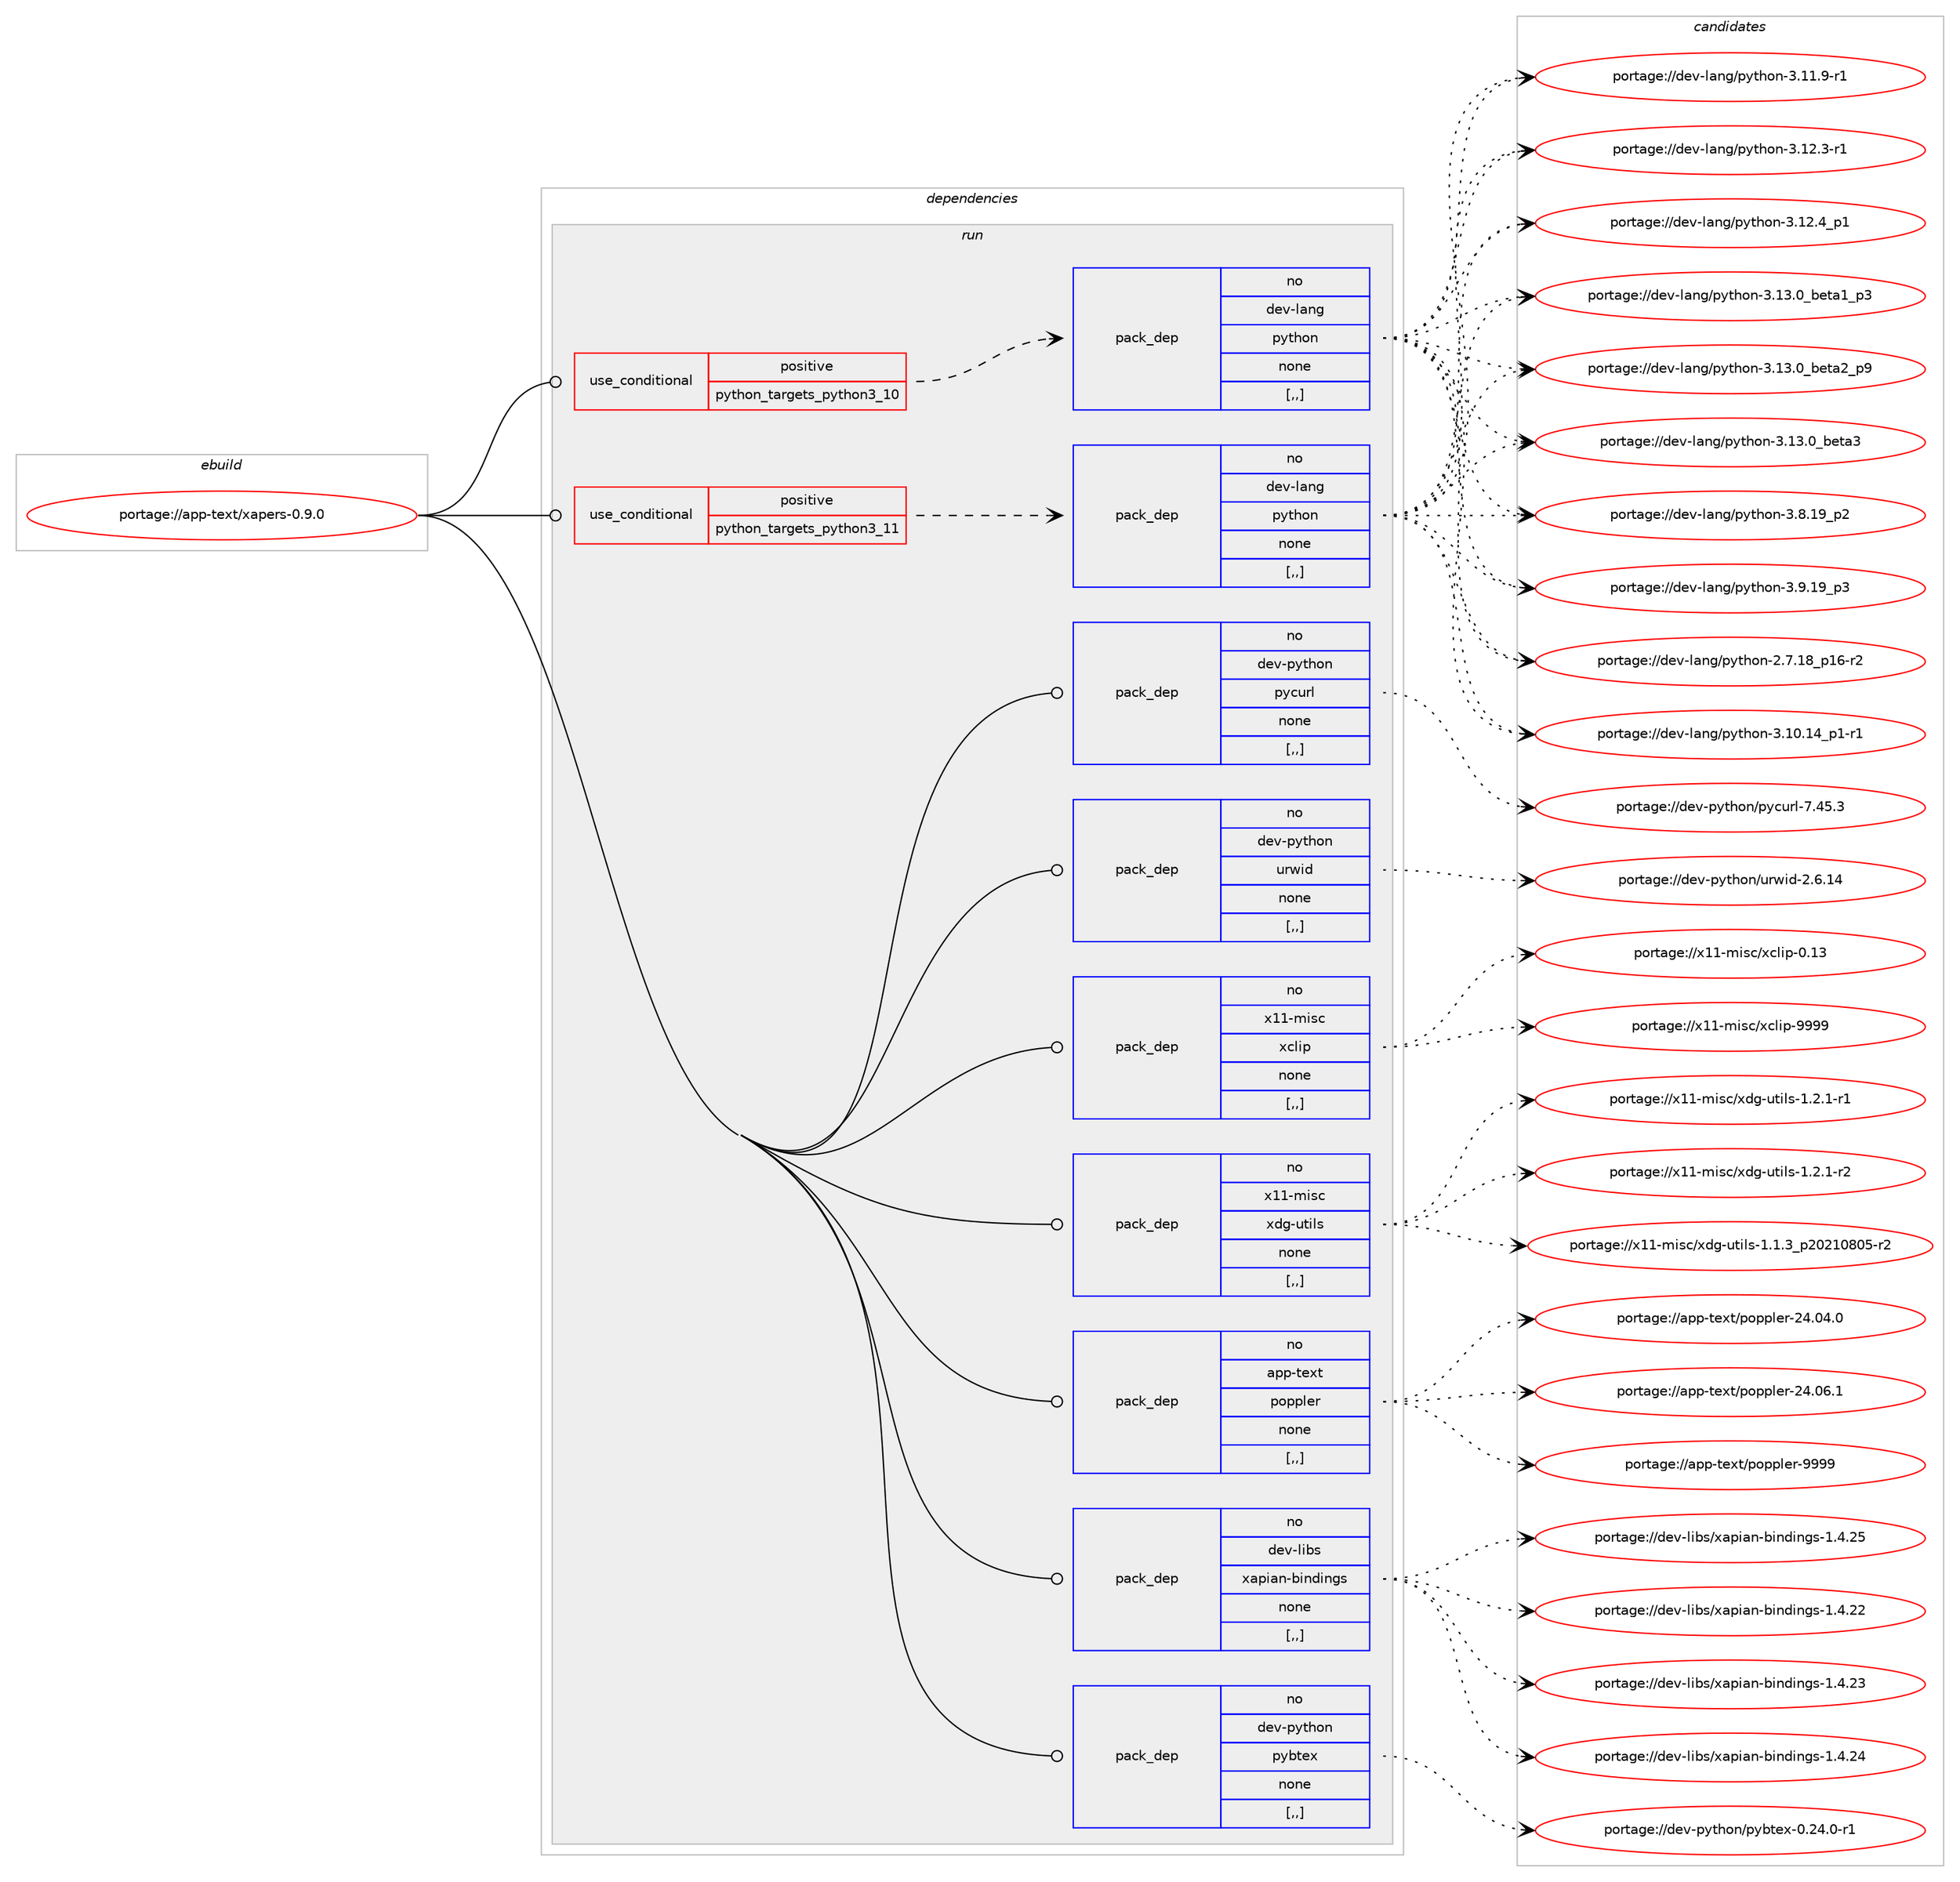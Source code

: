 digraph prolog {

# *************
# Graph options
# *************

newrank=true;
concentrate=true;
compound=true;
graph [rankdir=LR,fontname=Helvetica,fontsize=10,ranksep=1.5];#, ranksep=2.5, nodesep=0.2];
edge  [arrowhead=vee];
node  [fontname=Helvetica,fontsize=10];

# **********
# The ebuild
# **********

subgraph cluster_leftcol {
color=gray;
rank=same;
label=<<i>ebuild</i>>;
id [label="portage://app-text/xapers-0.9.0", color=red, width=4, href="../app-text/xapers-0.9.0.svg"];
}

# ****************
# The dependencies
# ****************

subgraph cluster_midcol {
color=gray;
label=<<i>dependencies</i>>;
subgraph cluster_compile {
fillcolor="#eeeeee";
style=filled;
label=<<i>compile</i>>;
}
subgraph cluster_compileandrun {
fillcolor="#eeeeee";
style=filled;
label=<<i>compile and run</i>>;
}
subgraph cluster_run {
fillcolor="#eeeeee";
style=filled;
label=<<i>run</i>>;
subgraph cond15804 {
dependency58781 [label=<<TABLE BORDER="0" CELLBORDER="1" CELLSPACING="0" CELLPADDING="4"><TR><TD ROWSPAN="3" CELLPADDING="10">use_conditional</TD></TR><TR><TD>positive</TD></TR><TR><TD>python_targets_python3_10</TD></TR></TABLE>>, shape=none, color=red];
subgraph pack42491 {
dependency58782 [label=<<TABLE BORDER="0" CELLBORDER="1" CELLSPACING="0" CELLPADDING="4" WIDTH="220"><TR><TD ROWSPAN="6" CELLPADDING="30">pack_dep</TD></TR><TR><TD WIDTH="110">no</TD></TR><TR><TD>dev-lang</TD></TR><TR><TD>python</TD></TR><TR><TD>none</TD></TR><TR><TD>[,,]</TD></TR></TABLE>>, shape=none, color=blue];
}
dependency58781:e -> dependency58782:w [weight=20,style="dashed",arrowhead="vee"];
}
id:e -> dependency58781:w [weight=20,style="solid",arrowhead="odot"];
subgraph cond15805 {
dependency58783 [label=<<TABLE BORDER="0" CELLBORDER="1" CELLSPACING="0" CELLPADDING="4"><TR><TD ROWSPAN="3" CELLPADDING="10">use_conditional</TD></TR><TR><TD>positive</TD></TR><TR><TD>python_targets_python3_11</TD></TR></TABLE>>, shape=none, color=red];
subgraph pack42492 {
dependency58784 [label=<<TABLE BORDER="0" CELLBORDER="1" CELLSPACING="0" CELLPADDING="4" WIDTH="220"><TR><TD ROWSPAN="6" CELLPADDING="30">pack_dep</TD></TR><TR><TD WIDTH="110">no</TD></TR><TR><TD>dev-lang</TD></TR><TR><TD>python</TD></TR><TR><TD>none</TD></TR><TR><TD>[,,]</TD></TR></TABLE>>, shape=none, color=blue];
}
dependency58783:e -> dependency58784:w [weight=20,style="dashed",arrowhead="vee"];
}
id:e -> dependency58783:w [weight=20,style="solid",arrowhead="odot"];
subgraph pack42493 {
dependency58785 [label=<<TABLE BORDER="0" CELLBORDER="1" CELLSPACING="0" CELLPADDING="4" WIDTH="220"><TR><TD ROWSPAN="6" CELLPADDING="30">pack_dep</TD></TR><TR><TD WIDTH="110">no</TD></TR><TR><TD>app-text</TD></TR><TR><TD>poppler</TD></TR><TR><TD>none</TD></TR><TR><TD>[,,]</TD></TR></TABLE>>, shape=none, color=blue];
}
id:e -> dependency58785:w [weight=20,style="solid",arrowhead="odot"];
subgraph pack42494 {
dependency58786 [label=<<TABLE BORDER="0" CELLBORDER="1" CELLSPACING="0" CELLPADDING="4" WIDTH="220"><TR><TD ROWSPAN="6" CELLPADDING="30">pack_dep</TD></TR><TR><TD WIDTH="110">no</TD></TR><TR><TD>dev-libs</TD></TR><TR><TD>xapian-bindings</TD></TR><TR><TD>none</TD></TR><TR><TD>[,,]</TD></TR></TABLE>>, shape=none, color=blue];
}
id:e -> dependency58786:w [weight=20,style="solid",arrowhead="odot"];
subgraph pack42495 {
dependency58787 [label=<<TABLE BORDER="0" CELLBORDER="1" CELLSPACING="0" CELLPADDING="4" WIDTH="220"><TR><TD ROWSPAN="6" CELLPADDING="30">pack_dep</TD></TR><TR><TD WIDTH="110">no</TD></TR><TR><TD>dev-python</TD></TR><TR><TD>pybtex</TD></TR><TR><TD>none</TD></TR><TR><TD>[,,]</TD></TR></TABLE>>, shape=none, color=blue];
}
id:e -> dependency58787:w [weight=20,style="solid",arrowhead="odot"];
subgraph pack42496 {
dependency58788 [label=<<TABLE BORDER="0" CELLBORDER="1" CELLSPACING="0" CELLPADDING="4" WIDTH="220"><TR><TD ROWSPAN="6" CELLPADDING="30">pack_dep</TD></TR><TR><TD WIDTH="110">no</TD></TR><TR><TD>dev-python</TD></TR><TR><TD>pycurl</TD></TR><TR><TD>none</TD></TR><TR><TD>[,,]</TD></TR></TABLE>>, shape=none, color=blue];
}
id:e -> dependency58788:w [weight=20,style="solid",arrowhead="odot"];
subgraph pack42497 {
dependency58789 [label=<<TABLE BORDER="0" CELLBORDER="1" CELLSPACING="0" CELLPADDING="4" WIDTH="220"><TR><TD ROWSPAN="6" CELLPADDING="30">pack_dep</TD></TR><TR><TD WIDTH="110">no</TD></TR><TR><TD>dev-python</TD></TR><TR><TD>urwid</TD></TR><TR><TD>none</TD></TR><TR><TD>[,,]</TD></TR></TABLE>>, shape=none, color=blue];
}
id:e -> dependency58789:w [weight=20,style="solid",arrowhead="odot"];
subgraph pack42498 {
dependency58790 [label=<<TABLE BORDER="0" CELLBORDER="1" CELLSPACING="0" CELLPADDING="4" WIDTH="220"><TR><TD ROWSPAN="6" CELLPADDING="30">pack_dep</TD></TR><TR><TD WIDTH="110">no</TD></TR><TR><TD>x11-misc</TD></TR><TR><TD>xclip</TD></TR><TR><TD>none</TD></TR><TR><TD>[,,]</TD></TR></TABLE>>, shape=none, color=blue];
}
id:e -> dependency58790:w [weight=20,style="solid",arrowhead="odot"];
subgraph pack42499 {
dependency58791 [label=<<TABLE BORDER="0" CELLBORDER="1" CELLSPACING="0" CELLPADDING="4" WIDTH="220"><TR><TD ROWSPAN="6" CELLPADDING="30">pack_dep</TD></TR><TR><TD WIDTH="110">no</TD></TR><TR><TD>x11-misc</TD></TR><TR><TD>xdg-utils</TD></TR><TR><TD>none</TD></TR><TR><TD>[,,]</TD></TR></TABLE>>, shape=none, color=blue];
}
id:e -> dependency58791:w [weight=20,style="solid",arrowhead="odot"];
}
}

# **************
# The candidates
# **************

subgraph cluster_choices {
rank=same;
color=gray;
label=<<i>candidates</i>>;

subgraph choice42491 {
color=black;
nodesep=1;
choice100101118451089711010347112121116104111110455046554649569511249544511450 [label="portage://dev-lang/python-2.7.18_p16-r2", color=red, width=4,href="../dev-lang/python-2.7.18_p16-r2.svg"];
choice100101118451089711010347112121116104111110455146494846495295112494511449 [label="portage://dev-lang/python-3.10.14_p1-r1", color=red, width=4,href="../dev-lang/python-3.10.14_p1-r1.svg"];
choice100101118451089711010347112121116104111110455146494946574511449 [label="portage://dev-lang/python-3.11.9-r1", color=red, width=4,href="../dev-lang/python-3.11.9-r1.svg"];
choice100101118451089711010347112121116104111110455146495046514511449 [label="portage://dev-lang/python-3.12.3-r1", color=red, width=4,href="../dev-lang/python-3.12.3-r1.svg"];
choice100101118451089711010347112121116104111110455146495046529511249 [label="portage://dev-lang/python-3.12.4_p1", color=red, width=4,href="../dev-lang/python-3.12.4_p1.svg"];
choice10010111845108971101034711212111610411111045514649514648959810111697499511251 [label="portage://dev-lang/python-3.13.0_beta1_p3", color=red, width=4,href="../dev-lang/python-3.13.0_beta1_p3.svg"];
choice10010111845108971101034711212111610411111045514649514648959810111697509511257 [label="portage://dev-lang/python-3.13.0_beta2_p9", color=red, width=4,href="../dev-lang/python-3.13.0_beta2_p9.svg"];
choice1001011184510897110103471121211161041111104551464951464895981011169751 [label="portage://dev-lang/python-3.13.0_beta3", color=red, width=4,href="../dev-lang/python-3.13.0_beta3.svg"];
choice100101118451089711010347112121116104111110455146564649579511250 [label="portage://dev-lang/python-3.8.19_p2", color=red, width=4,href="../dev-lang/python-3.8.19_p2.svg"];
choice100101118451089711010347112121116104111110455146574649579511251 [label="portage://dev-lang/python-3.9.19_p3", color=red, width=4,href="../dev-lang/python-3.9.19_p3.svg"];
dependency58782:e -> choice100101118451089711010347112121116104111110455046554649569511249544511450:w [style=dotted,weight="100"];
dependency58782:e -> choice100101118451089711010347112121116104111110455146494846495295112494511449:w [style=dotted,weight="100"];
dependency58782:e -> choice100101118451089711010347112121116104111110455146494946574511449:w [style=dotted,weight="100"];
dependency58782:e -> choice100101118451089711010347112121116104111110455146495046514511449:w [style=dotted,weight="100"];
dependency58782:e -> choice100101118451089711010347112121116104111110455146495046529511249:w [style=dotted,weight="100"];
dependency58782:e -> choice10010111845108971101034711212111610411111045514649514648959810111697499511251:w [style=dotted,weight="100"];
dependency58782:e -> choice10010111845108971101034711212111610411111045514649514648959810111697509511257:w [style=dotted,weight="100"];
dependency58782:e -> choice1001011184510897110103471121211161041111104551464951464895981011169751:w [style=dotted,weight="100"];
dependency58782:e -> choice100101118451089711010347112121116104111110455146564649579511250:w [style=dotted,weight="100"];
dependency58782:e -> choice100101118451089711010347112121116104111110455146574649579511251:w [style=dotted,weight="100"];
}
subgraph choice42492 {
color=black;
nodesep=1;
choice100101118451089711010347112121116104111110455046554649569511249544511450 [label="portage://dev-lang/python-2.7.18_p16-r2", color=red, width=4,href="../dev-lang/python-2.7.18_p16-r2.svg"];
choice100101118451089711010347112121116104111110455146494846495295112494511449 [label="portage://dev-lang/python-3.10.14_p1-r1", color=red, width=4,href="../dev-lang/python-3.10.14_p1-r1.svg"];
choice100101118451089711010347112121116104111110455146494946574511449 [label="portage://dev-lang/python-3.11.9-r1", color=red, width=4,href="../dev-lang/python-3.11.9-r1.svg"];
choice100101118451089711010347112121116104111110455146495046514511449 [label="portage://dev-lang/python-3.12.3-r1", color=red, width=4,href="../dev-lang/python-3.12.3-r1.svg"];
choice100101118451089711010347112121116104111110455146495046529511249 [label="portage://dev-lang/python-3.12.4_p1", color=red, width=4,href="../dev-lang/python-3.12.4_p1.svg"];
choice10010111845108971101034711212111610411111045514649514648959810111697499511251 [label="portage://dev-lang/python-3.13.0_beta1_p3", color=red, width=4,href="../dev-lang/python-3.13.0_beta1_p3.svg"];
choice10010111845108971101034711212111610411111045514649514648959810111697509511257 [label="portage://dev-lang/python-3.13.0_beta2_p9", color=red, width=4,href="../dev-lang/python-3.13.0_beta2_p9.svg"];
choice1001011184510897110103471121211161041111104551464951464895981011169751 [label="portage://dev-lang/python-3.13.0_beta3", color=red, width=4,href="../dev-lang/python-3.13.0_beta3.svg"];
choice100101118451089711010347112121116104111110455146564649579511250 [label="portage://dev-lang/python-3.8.19_p2", color=red, width=4,href="../dev-lang/python-3.8.19_p2.svg"];
choice100101118451089711010347112121116104111110455146574649579511251 [label="portage://dev-lang/python-3.9.19_p3", color=red, width=4,href="../dev-lang/python-3.9.19_p3.svg"];
dependency58784:e -> choice100101118451089711010347112121116104111110455046554649569511249544511450:w [style=dotted,weight="100"];
dependency58784:e -> choice100101118451089711010347112121116104111110455146494846495295112494511449:w [style=dotted,weight="100"];
dependency58784:e -> choice100101118451089711010347112121116104111110455146494946574511449:w [style=dotted,weight="100"];
dependency58784:e -> choice100101118451089711010347112121116104111110455146495046514511449:w [style=dotted,weight="100"];
dependency58784:e -> choice100101118451089711010347112121116104111110455146495046529511249:w [style=dotted,weight="100"];
dependency58784:e -> choice10010111845108971101034711212111610411111045514649514648959810111697499511251:w [style=dotted,weight="100"];
dependency58784:e -> choice10010111845108971101034711212111610411111045514649514648959810111697509511257:w [style=dotted,weight="100"];
dependency58784:e -> choice1001011184510897110103471121211161041111104551464951464895981011169751:w [style=dotted,weight="100"];
dependency58784:e -> choice100101118451089711010347112121116104111110455146564649579511250:w [style=dotted,weight="100"];
dependency58784:e -> choice100101118451089711010347112121116104111110455146574649579511251:w [style=dotted,weight="100"];
}
subgraph choice42493 {
color=black;
nodesep=1;
choice9711211245116101120116471121111121121081011144550524648524648 [label="portage://app-text/poppler-24.04.0", color=red, width=4,href="../app-text/poppler-24.04.0.svg"];
choice9711211245116101120116471121111121121081011144550524648544649 [label="portage://app-text/poppler-24.06.1", color=red, width=4,href="../app-text/poppler-24.06.1.svg"];
choice9711211245116101120116471121111121121081011144557575757 [label="portage://app-text/poppler-9999", color=red, width=4,href="../app-text/poppler-9999.svg"];
dependency58785:e -> choice9711211245116101120116471121111121121081011144550524648524648:w [style=dotted,weight="100"];
dependency58785:e -> choice9711211245116101120116471121111121121081011144550524648544649:w [style=dotted,weight="100"];
dependency58785:e -> choice9711211245116101120116471121111121121081011144557575757:w [style=dotted,weight="100"];
}
subgraph choice42494 {
color=black;
nodesep=1;
choice1001011184510810598115471209711210597110459810511010010511010311545494652465050 [label="portage://dev-libs/xapian-bindings-1.4.22", color=red, width=4,href="../dev-libs/xapian-bindings-1.4.22.svg"];
choice1001011184510810598115471209711210597110459810511010010511010311545494652465051 [label="portage://dev-libs/xapian-bindings-1.4.23", color=red, width=4,href="../dev-libs/xapian-bindings-1.4.23.svg"];
choice1001011184510810598115471209711210597110459810511010010511010311545494652465052 [label="portage://dev-libs/xapian-bindings-1.4.24", color=red, width=4,href="../dev-libs/xapian-bindings-1.4.24.svg"];
choice1001011184510810598115471209711210597110459810511010010511010311545494652465053 [label="portage://dev-libs/xapian-bindings-1.4.25", color=red, width=4,href="../dev-libs/xapian-bindings-1.4.25.svg"];
dependency58786:e -> choice1001011184510810598115471209711210597110459810511010010511010311545494652465050:w [style=dotted,weight="100"];
dependency58786:e -> choice1001011184510810598115471209711210597110459810511010010511010311545494652465051:w [style=dotted,weight="100"];
dependency58786:e -> choice1001011184510810598115471209711210597110459810511010010511010311545494652465052:w [style=dotted,weight="100"];
dependency58786:e -> choice1001011184510810598115471209711210597110459810511010010511010311545494652465053:w [style=dotted,weight="100"];
}
subgraph choice42495 {
color=black;
nodesep=1;
choice100101118451121211161041111104711212198116101120454846505246484511449 [label="portage://dev-python/pybtex-0.24.0-r1", color=red, width=4,href="../dev-python/pybtex-0.24.0-r1.svg"];
dependency58787:e -> choice100101118451121211161041111104711212198116101120454846505246484511449:w [style=dotted,weight="100"];
}
subgraph choice42496 {
color=black;
nodesep=1;
choice10010111845112121116104111110471121219911711410845554652534651 [label="portage://dev-python/pycurl-7.45.3", color=red, width=4,href="../dev-python/pycurl-7.45.3.svg"];
dependency58788:e -> choice10010111845112121116104111110471121219911711410845554652534651:w [style=dotted,weight="100"];
}
subgraph choice42497 {
color=black;
nodesep=1;
choice100101118451121211161041111104711711411910510045504654464952 [label="portage://dev-python/urwid-2.6.14", color=red, width=4,href="../dev-python/urwid-2.6.14.svg"];
dependency58789:e -> choice100101118451121211161041111104711711411910510045504654464952:w [style=dotted,weight="100"];
}
subgraph choice42498 {
color=black;
nodesep=1;
choice1204949451091051159947120991081051124548464951 [label="portage://x11-misc/xclip-0.13", color=red, width=4,href="../x11-misc/xclip-0.13.svg"];
choice1204949451091051159947120991081051124557575757 [label="portage://x11-misc/xclip-9999", color=red, width=4,href="../x11-misc/xclip-9999.svg"];
dependency58790:e -> choice1204949451091051159947120991081051124548464951:w [style=dotted,weight="100"];
dependency58790:e -> choice1204949451091051159947120991081051124557575757:w [style=dotted,weight="100"];
}
subgraph choice42499 {
color=black;
nodesep=1;
choice1204949451091051159947120100103451171161051081154549464946519511250485049485648534511450 [label="portage://x11-misc/xdg-utils-1.1.3_p20210805-r2", color=red, width=4,href="../x11-misc/xdg-utils-1.1.3_p20210805-r2.svg"];
choice1204949451091051159947120100103451171161051081154549465046494511449 [label="portage://x11-misc/xdg-utils-1.2.1-r1", color=red, width=4,href="../x11-misc/xdg-utils-1.2.1-r1.svg"];
choice1204949451091051159947120100103451171161051081154549465046494511450 [label="portage://x11-misc/xdg-utils-1.2.1-r2", color=red, width=4,href="../x11-misc/xdg-utils-1.2.1-r2.svg"];
dependency58791:e -> choice1204949451091051159947120100103451171161051081154549464946519511250485049485648534511450:w [style=dotted,weight="100"];
dependency58791:e -> choice1204949451091051159947120100103451171161051081154549465046494511449:w [style=dotted,weight="100"];
dependency58791:e -> choice1204949451091051159947120100103451171161051081154549465046494511450:w [style=dotted,weight="100"];
}
}

}
